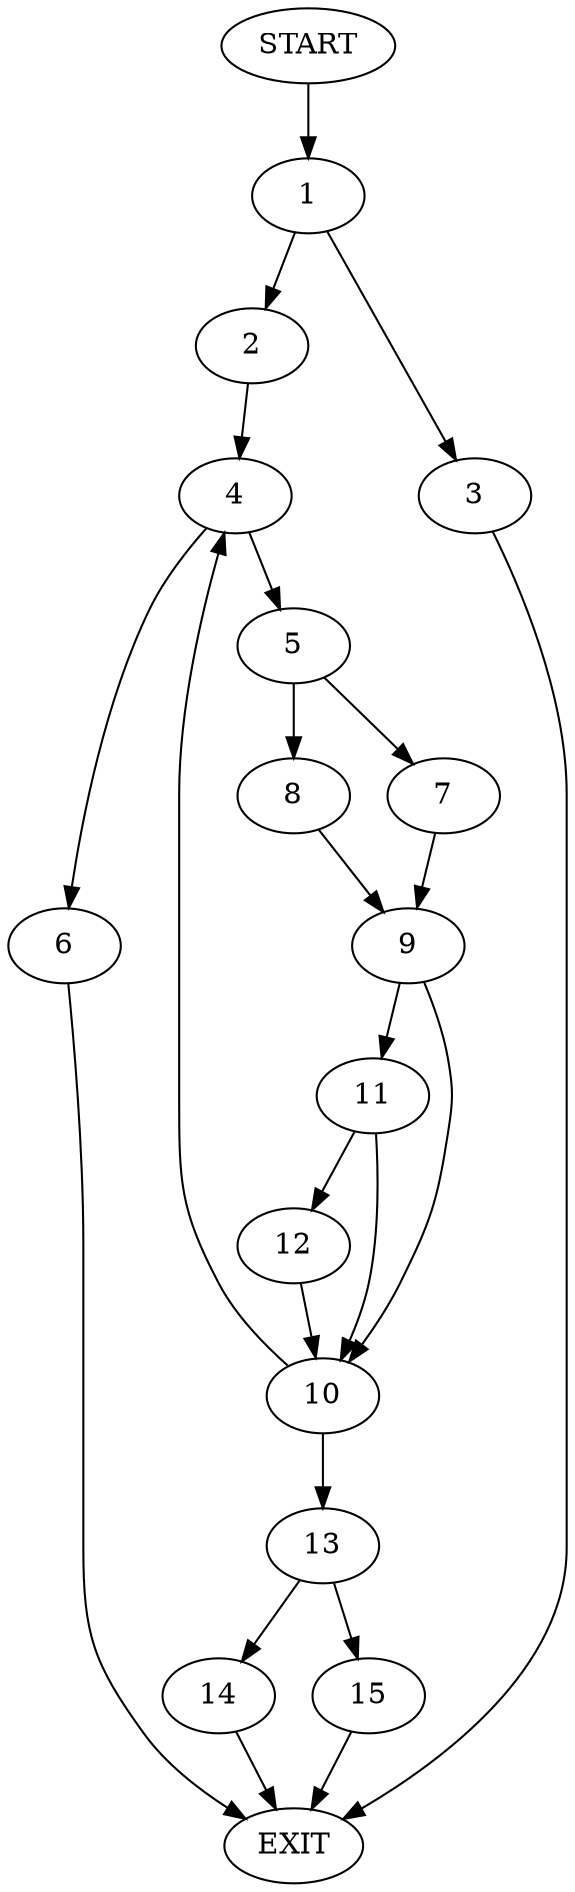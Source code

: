 digraph {
0 [label="START"]
16 [label="EXIT"]
0 -> 1
1 -> 2
1 -> 3
2 -> 4
3 -> 16
4 -> 5
4 -> 6
6 -> 16
5 -> 7
5 -> 8
8 -> 9
7 -> 9
9 -> 10
9 -> 11
11 -> 12
11 -> 10
10 -> 13
10 -> 4
12 -> 10
13 -> 14
13 -> 15
14 -> 16
15 -> 16
}
